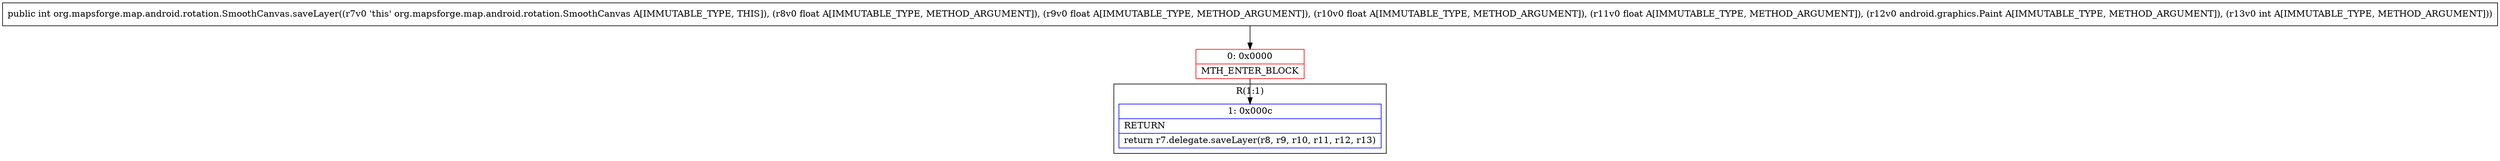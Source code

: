 digraph "CFG fororg.mapsforge.map.android.rotation.SmoothCanvas.saveLayer(FFFFLandroid\/graphics\/Paint;I)I" {
subgraph cluster_Region_767213879 {
label = "R(1:1)";
node [shape=record,color=blue];
Node_1 [shape=record,label="{1\:\ 0x000c|RETURN\l|return r7.delegate.saveLayer(r8, r9, r10, r11, r12, r13)\l}"];
}
Node_0 [shape=record,color=red,label="{0\:\ 0x0000|MTH_ENTER_BLOCK\l}"];
MethodNode[shape=record,label="{public int org.mapsforge.map.android.rotation.SmoothCanvas.saveLayer((r7v0 'this' org.mapsforge.map.android.rotation.SmoothCanvas A[IMMUTABLE_TYPE, THIS]), (r8v0 float A[IMMUTABLE_TYPE, METHOD_ARGUMENT]), (r9v0 float A[IMMUTABLE_TYPE, METHOD_ARGUMENT]), (r10v0 float A[IMMUTABLE_TYPE, METHOD_ARGUMENT]), (r11v0 float A[IMMUTABLE_TYPE, METHOD_ARGUMENT]), (r12v0 android.graphics.Paint A[IMMUTABLE_TYPE, METHOD_ARGUMENT]), (r13v0 int A[IMMUTABLE_TYPE, METHOD_ARGUMENT])) }"];
MethodNode -> Node_0;
Node_0 -> Node_1;
}

